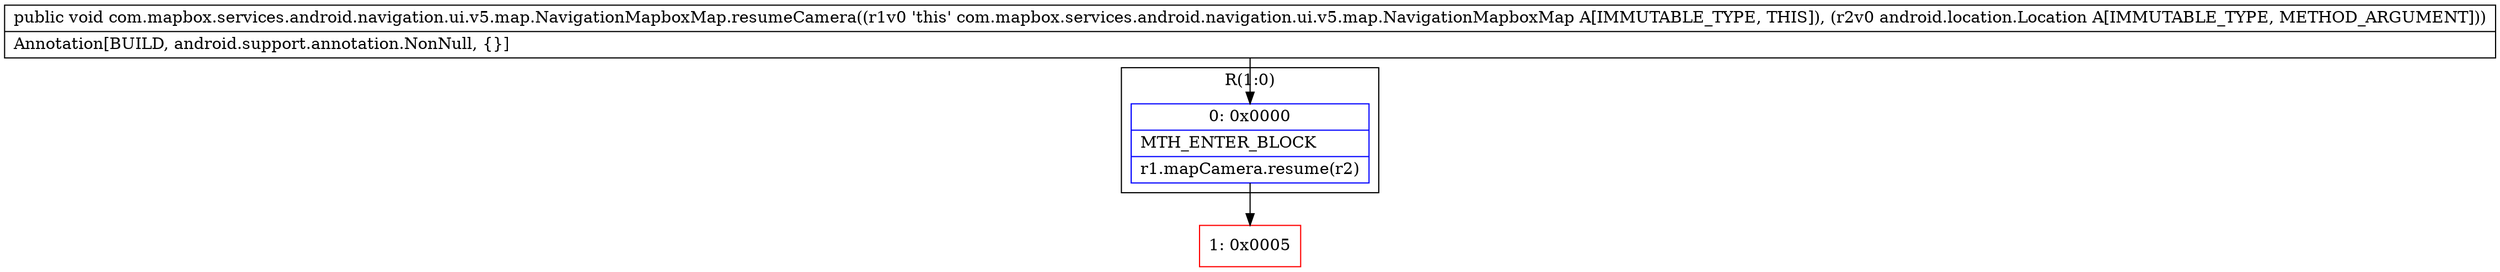 digraph "CFG forcom.mapbox.services.android.navigation.ui.v5.map.NavigationMapboxMap.resumeCamera(Landroid\/location\/Location;)V" {
subgraph cluster_Region_1857037563 {
label = "R(1:0)";
node [shape=record,color=blue];
Node_0 [shape=record,label="{0\:\ 0x0000|MTH_ENTER_BLOCK\l|r1.mapCamera.resume(r2)\l}"];
}
Node_1 [shape=record,color=red,label="{1\:\ 0x0005}"];
MethodNode[shape=record,label="{public void com.mapbox.services.android.navigation.ui.v5.map.NavigationMapboxMap.resumeCamera((r1v0 'this' com.mapbox.services.android.navigation.ui.v5.map.NavigationMapboxMap A[IMMUTABLE_TYPE, THIS]), (r2v0 android.location.Location A[IMMUTABLE_TYPE, METHOD_ARGUMENT]))  | Annotation[BUILD, android.support.annotation.NonNull, \{\}]\l}"];
MethodNode -> Node_0;
Node_0 -> Node_1;
}

